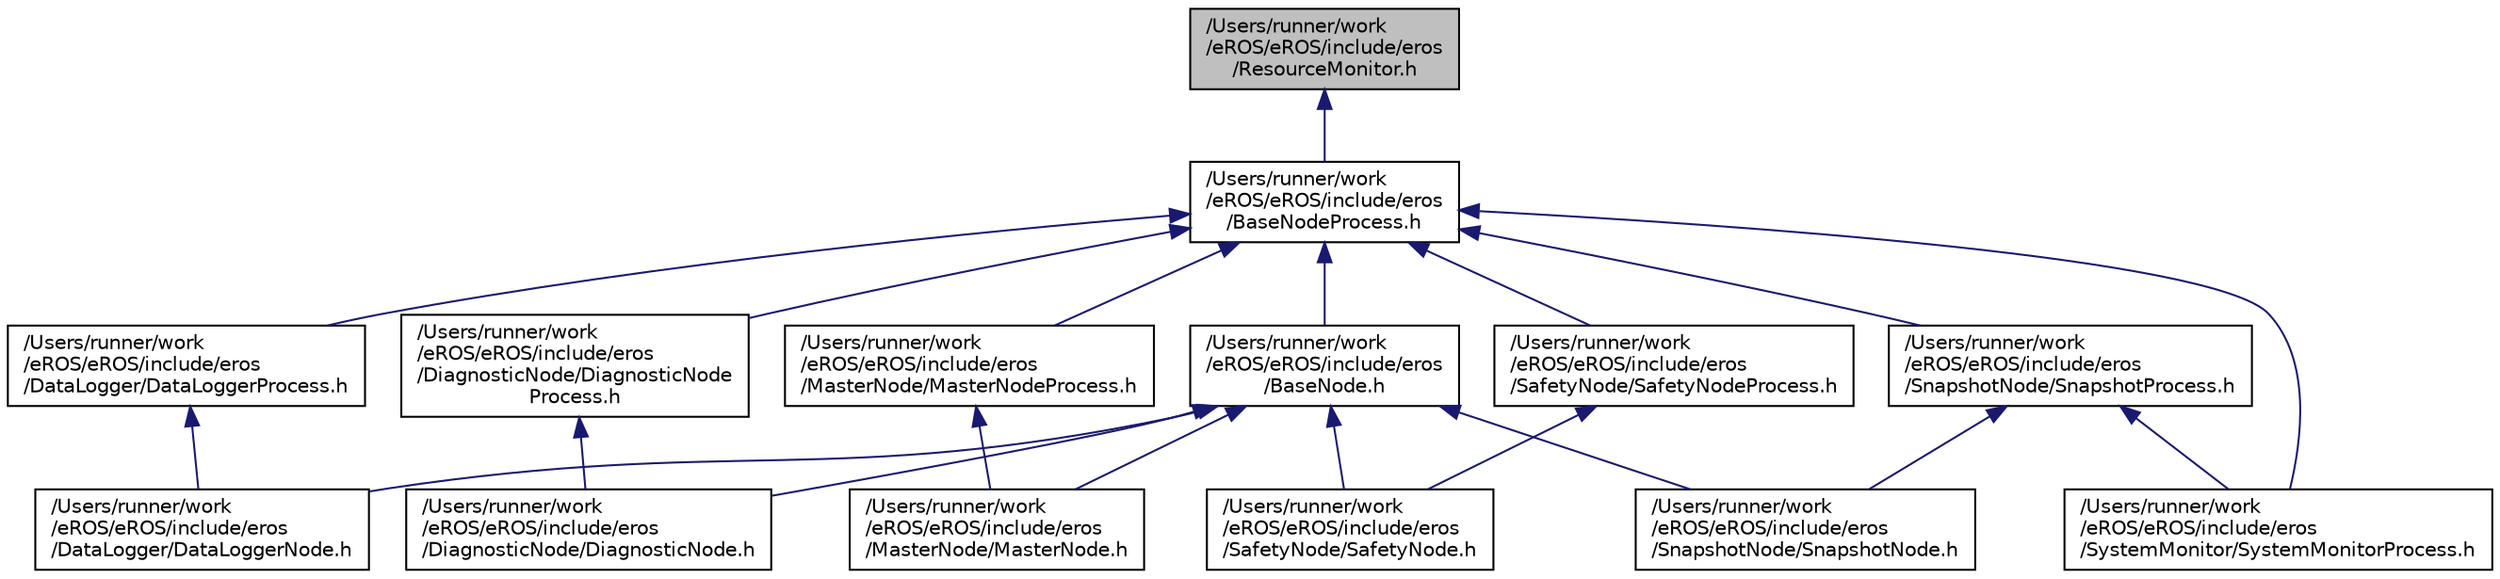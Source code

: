 digraph "/Users/runner/work/eROS/eROS/include/eros/ResourceMonitor.h"
{
 // LATEX_PDF_SIZE
  edge [fontname="Helvetica",fontsize="10",labelfontname="Helvetica",labelfontsize="10"];
  node [fontname="Helvetica",fontsize="10",shape=record];
  Node1 [label="/Users/runner/work\l/eROS/eROS/include/eros\l/ResourceMonitor.h",height=0.2,width=0.4,color="black", fillcolor="grey75", style="filled", fontcolor="black",tooltip=" "];
  Node1 -> Node2 [dir="back",color="midnightblue",fontsize="10",style="solid",fontname="Helvetica"];
  Node2 [label="/Users/runner/work\l/eROS/eROS/include/eros\l/BaseNodeProcess.h",height=0.2,width=0.4,color="black", fillcolor="white", style="filled",URL="$BaseNodeProcess_8h.html",tooltip=" "];
  Node2 -> Node3 [dir="back",color="midnightblue",fontsize="10",style="solid",fontname="Helvetica"];
  Node3 [label="/Users/runner/work\l/eROS/eROS/include/eros\l/BaseNode.h",height=0.2,width=0.4,color="black", fillcolor="white", style="filled",URL="$BaseNode_8h.html",tooltip=" "];
  Node3 -> Node4 [dir="back",color="midnightblue",fontsize="10",style="solid",fontname="Helvetica"];
  Node4 [label="/Users/runner/work\l/eROS/eROS/include/eros\l/DataLogger/DataLoggerNode.h",height=0.2,width=0.4,color="black", fillcolor="white", style="filled",URL="$DataLoggerNode_8h.html",tooltip=" "];
  Node3 -> Node5 [dir="back",color="midnightblue",fontsize="10",style="solid",fontname="Helvetica"];
  Node5 [label="/Users/runner/work\l/eROS/eROS/include/eros\l/DiagnosticNode/DiagnosticNode.h",height=0.2,width=0.4,color="black", fillcolor="white", style="filled",URL="$DiagnosticNode_8h.html",tooltip=" "];
  Node3 -> Node6 [dir="back",color="midnightblue",fontsize="10",style="solid",fontname="Helvetica"];
  Node6 [label="/Users/runner/work\l/eROS/eROS/include/eros\l/MasterNode/MasterNode.h",height=0.2,width=0.4,color="black", fillcolor="white", style="filled",URL="$MasterNode_8h.html",tooltip=" "];
  Node3 -> Node7 [dir="back",color="midnightblue",fontsize="10",style="solid",fontname="Helvetica"];
  Node7 [label="/Users/runner/work\l/eROS/eROS/include/eros\l/SafetyNode/SafetyNode.h",height=0.2,width=0.4,color="black", fillcolor="white", style="filled",URL="$SafetyNode_8h.html",tooltip=" "];
  Node3 -> Node8 [dir="back",color="midnightblue",fontsize="10",style="solid",fontname="Helvetica"];
  Node8 [label="/Users/runner/work\l/eROS/eROS/include/eros\l/SnapshotNode/SnapshotNode.h",height=0.2,width=0.4,color="black", fillcolor="white", style="filled",URL="$SnapshotNode_8h.html",tooltip=" "];
  Node2 -> Node9 [dir="back",color="midnightblue",fontsize="10",style="solid",fontname="Helvetica"];
  Node9 [label="/Users/runner/work\l/eROS/eROS/include/eros\l/DataLogger/DataLoggerProcess.h",height=0.2,width=0.4,color="black", fillcolor="white", style="filled",URL="$DataLoggerProcess_8h.html",tooltip=" "];
  Node9 -> Node4 [dir="back",color="midnightblue",fontsize="10",style="solid",fontname="Helvetica"];
  Node2 -> Node10 [dir="back",color="midnightblue",fontsize="10",style="solid",fontname="Helvetica"];
  Node10 [label="/Users/runner/work\l/eROS/eROS/include/eros\l/DiagnosticNode/DiagnosticNode\lProcess.h",height=0.2,width=0.4,color="black", fillcolor="white", style="filled",URL="$DiagnosticNodeProcess_8h.html",tooltip=" "];
  Node10 -> Node5 [dir="back",color="midnightblue",fontsize="10",style="solid",fontname="Helvetica"];
  Node2 -> Node11 [dir="back",color="midnightblue",fontsize="10",style="solid",fontname="Helvetica"];
  Node11 [label="/Users/runner/work\l/eROS/eROS/include/eros\l/MasterNode/MasterNodeProcess.h",height=0.2,width=0.4,color="black", fillcolor="white", style="filled",URL="$MasterNodeProcess_8h.html",tooltip=" "];
  Node11 -> Node6 [dir="back",color="midnightblue",fontsize="10",style="solid",fontname="Helvetica"];
  Node2 -> Node12 [dir="back",color="midnightblue",fontsize="10",style="solid",fontname="Helvetica"];
  Node12 [label="/Users/runner/work\l/eROS/eROS/include/eros\l/SafetyNode/SafetyNodeProcess.h",height=0.2,width=0.4,color="black", fillcolor="white", style="filled",URL="$SafetyNodeProcess_8h.html",tooltip=" "];
  Node12 -> Node7 [dir="back",color="midnightblue",fontsize="10",style="solid",fontname="Helvetica"];
  Node2 -> Node13 [dir="back",color="midnightblue",fontsize="10",style="solid",fontname="Helvetica"];
  Node13 [label="/Users/runner/work\l/eROS/eROS/include/eros\l/SnapshotNode/SnapshotProcess.h",height=0.2,width=0.4,color="black", fillcolor="white", style="filled",URL="$SnapshotProcess_8h.html",tooltip=" "];
  Node13 -> Node8 [dir="back",color="midnightblue",fontsize="10",style="solid",fontname="Helvetica"];
  Node13 -> Node14 [dir="back",color="midnightblue",fontsize="10",style="solid",fontname="Helvetica"];
  Node14 [label="/Users/runner/work\l/eROS/eROS/include/eros\l/SystemMonitor/SystemMonitorProcess.h",height=0.2,width=0.4,color="black", fillcolor="white", style="filled",URL="$SystemMonitorProcess_8h.html",tooltip=" "];
  Node2 -> Node14 [dir="back",color="midnightblue",fontsize="10",style="solid",fontname="Helvetica"];
}
